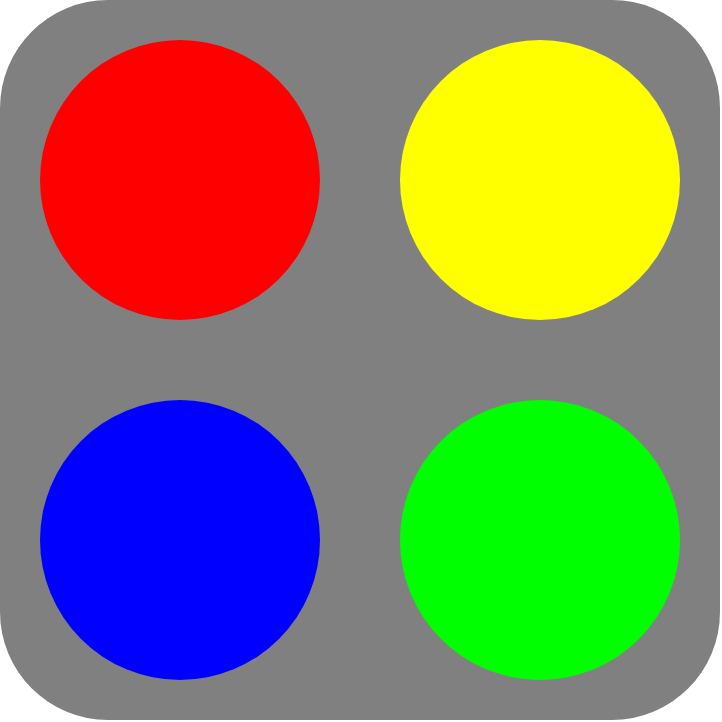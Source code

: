 <mxfile version="15.3.8" type="device"><diagram id="_X8lzyXSFMRncikFvfrx" name="Page-1"><mxGraphModel dx="1106" dy="983" grid="1" gridSize="10" guides="1" tooltips="1" connect="1" arrows="1" fold="1" page="1" pageScale="1" pageWidth="2339" pageHeight="3300" math="0" shadow="0"><root><mxCell id="0"/><mxCell id="1" parent="0"/><mxCell id="b6pZTyO_rM796UoVre31-2" value="" style="rounded=1;whiteSpace=wrap;html=1;fillColor=#808080;strokeColor=none;" vertex="1" parent="1"><mxGeometry x="160" y="80" width="360" height="360" as="geometry"/></mxCell><mxCell id="b6pZTyO_rM796UoVre31-1" value="" style="ellipse;whiteSpace=wrap;html=1;aspect=fixed;strokeColor=none;fillColor=#00FF00;" vertex="1" parent="1"><mxGeometry x="360" y="280" width="140" height="140" as="geometry"/></mxCell><mxCell id="b6pZTyO_rM796UoVre31-3" value="" style="ellipse;whiteSpace=wrap;html=1;aspect=fixed;fillColor=#0000FF;strokeColor=none;" vertex="1" parent="1"><mxGeometry x="180" y="280" width="140" height="140" as="geometry"/></mxCell><mxCell id="b6pZTyO_rM796UoVre31-4" value="" style="ellipse;whiteSpace=wrap;html=1;aspect=fixed;fillColor=#FF0000;strokeColor=none;" vertex="1" parent="1"><mxGeometry x="180" y="100" width="140" height="140" as="geometry"/></mxCell><mxCell id="b6pZTyO_rM796UoVre31-5" value="" style="ellipse;whiteSpace=wrap;html=1;aspect=fixed;fillColor=#FFFF00;strokeColor=none;" vertex="1" parent="1"><mxGeometry x="360" y="100" width="140" height="140" as="geometry"/></mxCell></root></mxGraphModel></diagram></mxfile>